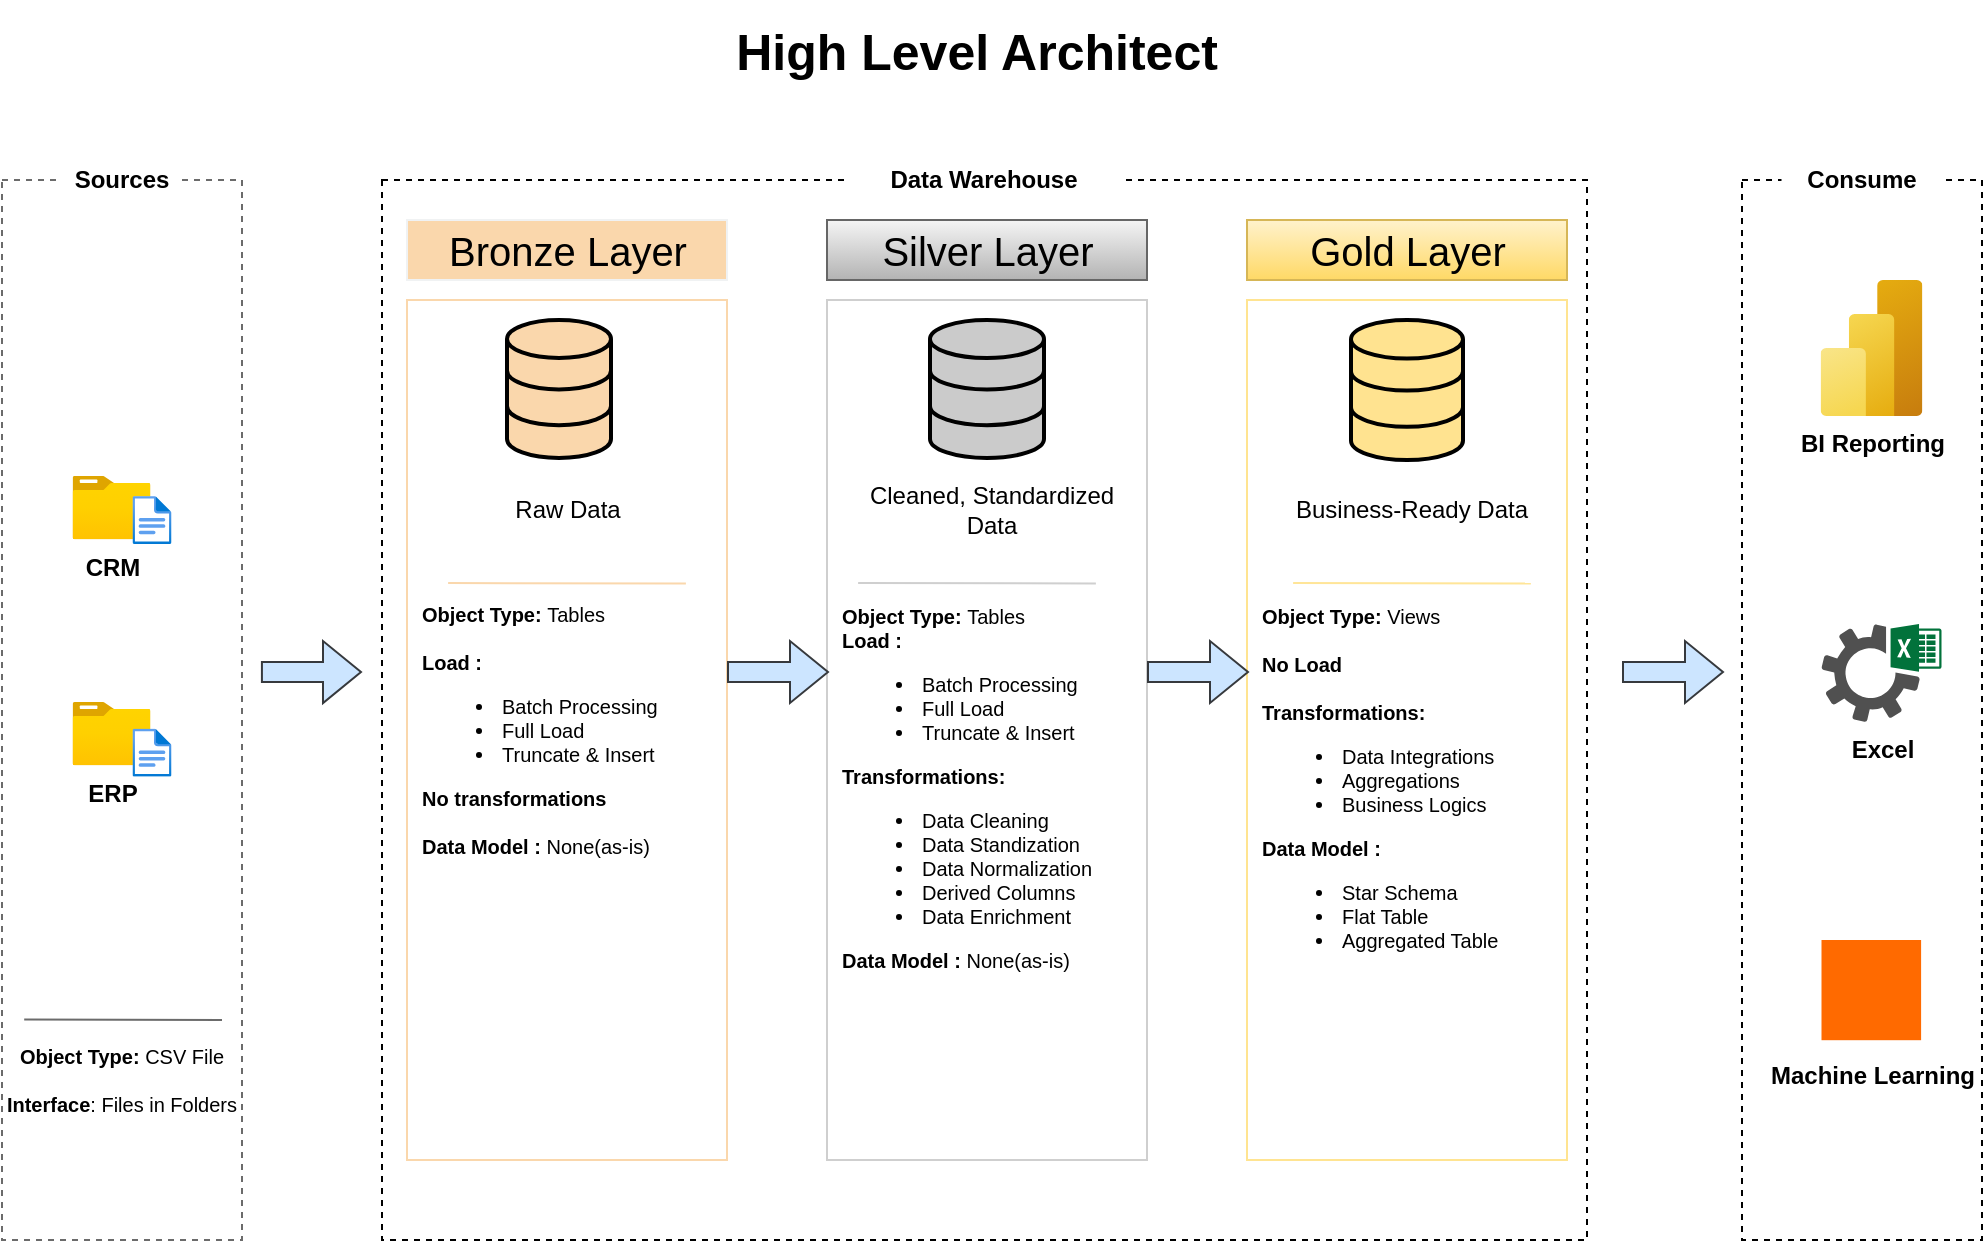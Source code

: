 <mxfile version="26.2.2">
  <diagram name="Page-1" id="ZVw1FJlZxMxKDDlXF-1e">
    <mxGraphModel dx="1866" dy="597" grid="1" gridSize="10" guides="1" tooltips="1" connect="1" arrows="1" fold="1" page="1" pageScale="1" pageWidth="850" pageHeight="1100" math="0" shadow="0">
      <root>
        <mxCell id="0" />
        <mxCell id="1" parent="0" />
        <mxCell id="Yu8lnCaHZ4QMnYBDLK0b-1" value="" style="rounded=0;whiteSpace=wrap;html=1;dashed=1;fillColor=none;labelBackgroundColor=none;strokeColor=light-dark(#6b6b6b, #ededed);" parent="1" vertex="1">
          <mxGeometry x="-840" y="90" width="120" height="530" as="geometry" />
        </mxCell>
        <mxCell id="Yu8lnCaHZ4QMnYBDLK0b-2" value="&lt;b&gt;&lt;font&gt;High Level Architect&amp;nbsp;&lt;/font&gt;&lt;/b&gt;" style="text;html=1;align=center;verticalAlign=middle;whiteSpace=wrap;rounded=0;labelBackgroundColor=none;fontSize=25;" parent="1" vertex="1">
          <mxGeometry x="-493.75" width="290" height="50" as="geometry" />
        </mxCell>
        <mxCell id="Yu8lnCaHZ4QMnYBDLK0b-3" value="&lt;b&gt;Sources&lt;/b&gt;" style="rounded=0;whiteSpace=wrap;html=1;strokeColor=none;labelBackgroundColor=none;" parent="1" vertex="1">
          <mxGeometry x="-810" y="80" width="60" height="20" as="geometry" />
        </mxCell>
        <mxCell id="Yu8lnCaHZ4QMnYBDLK0b-5" value="" style="rounded=0;whiteSpace=wrap;html=1;dashed=1;fillColor=none;labelBackgroundColor=none;" parent="1" vertex="1">
          <mxGeometry x="-650" y="90" width="602.5" height="530" as="geometry" />
        </mxCell>
        <mxCell id="Yu8lnCaHZ4QMnYBDLK0b-7" value="&lt;b&gt;Data Warehouse&lt;/b&gt;" style="rounded=0;whiteSpace=wrap;html=1;strokeColor=none;labelBackgroundColor=none;" parent="1" vertex="1">
          <mxGeometry x="-418.75" y="80" width="140" height="20" as="geometry" />
        </mxCell>
        <mxCell id="1PUv7_I59I0kOnbkevjs-3" value="" style="rounded=0;whiteSpace=wrap;html=1;dashed=1;fillColor=none;labelBackgroundColor=none;" parent="1" vertex="1">
          <mxGeometry x="30" y="90" width="120" height="530" as="geometry" />
        </mxCell>
        <mxCell id="1PUv7_I59I0kOnbkevjs-4" value="&lt;b&gt;Consume&lt;/b&gt;" style="rounded=0;whiteSpace=wrap;html=1;strokeColor=none;labelBackgroundColor=none;" parent="1" vertex="1">
          <mxGeometry x="49.75" y="80" width="80" height="20" as="geometry" />
        </mxCell>
        <mxCell id="1PUv7_I59I0kOnbkevjs-5" value="Bronze Layer" style="rounded=0;whiteSpace=wrap;html=1;labelBorderColor=none;fillColor=#fad7ac;strokeColor=light-dark(#f0f2f3, #32a0ff);fontSize=20;fontStyle=0" parent="1" vertex="1">
          <mxGeometry x="-637.5" y="110" width="160" height="30" as="geometry" />
        </mxCell>
        <mxCell id="1PUv7_I59I0kOnbkevjs-6" value="Bronze Layer" style="rounded=0;whiteSpace=wrap;html=1;labelBorderColor=none;fillColor=none;strokeColor=light-dark(#fad7ac, #c98531);fontSize=20;fontStyle=0;fontColor=none;noLabel=1;" parent="1" vertex="1">
          <mxGeometry x="-637.5" y="150" width="160" height="430" as="geometry" />
        </mxCell>
        <mxCell id="1PUv7_I59I0kOnbkevjs-7" value="Silver Layer" style="rounded=0;whiteSpace=wrap;html=1;labelBorderColor=none;fillColor=#f5f5f5;strokeColor=#666666;fontSize=20;fontStyle=0;gradientColor=#b3b3b3;" parent="1" vertex="1">
          <mxGeometry x="-427.5" y="110" width="160" height="30" as="geometry" />
        </mxCell>
        <mxCell id="1PUv7_I59I0kOnbkevjs-8" value="Bronze Layer" style="rounded=0;whiteSpace=wrap;html=1;labelBorderColor=none;fillColor=none;strokeColor=light-dark(#cfcfcf, #c98531);fontSize=20;fontStyle=0;fontColor=none;noLabel=1;" parent="1" vertex="1">
          <mxGeometry x="-427.5" y="150" width="160" height="430" as="geometry" />
        </mxCell>
        <mxCell id="1PUv7_I59I0kOnbkevjs-9" value="Gold Layer" style="rounded=0;whiteSpace=wrap;html=1;labelBorderColor=none;fillColor=#fff2cc;strokeColor=#d6b656;fontSize=20;fontStyle=0;gradientColor=#ffd966;" parent="1" vertex="1">
          <mxGeometry x="-217.5" y="110" width="160" height="30" as="geometry" />
        </mxCell>
        <mxCell id="1PUv7_I59I0kOnbkevjs-10" value="Bronze Layer" style="rounded=0;whiteSpace=wrap;html=1;labelBorderColor=none;fillColor=none;strokeColor=light-dark(#ffe491, #c98531);fontSize=20;fontStyle=0;fontColor=none;noLabel=1;" parent="1" vertex="1">
          <mxGeometry x="-217.5" y="150" width="160" height="430" as="geometry" />
        </mxCell>
        <mxCell id="1PUv7_I59I0kOnbkevjs-11" value="&lt;b&gt;CRM&lt;/b&gt;" style="image;aspect=fixed;html=1;points=[];align=center;fontSize=12;image=img/lib/azure2/general/Folder_Blank.svg;" parent="1" vertex="1">
          <mxGeometry x="-804.75" y="237.99" width="39" height="31.65" as="geometry" />
        </mxCell>
        <mxCell id="1PUv7_I59I0kOnbkevjs-12" value="" style="image;aspect=fixed;html=1;points=[];align=center;fontSize=12;image=img/lib/azure2/general/File.svg;" parent="1" vertex="1">
          <mxGeometry x="-774.75" y="247.99" width="19.5" height="24.03" as="geometry" />
        </mxCell>
        <mxCell id="1PUv7_I59I0kOnbkevjs-14" value="&lt;b&gt;ERP&lt;/b&gt;" style="image;aspect=fixed;html=1;points=[];align=center;fontSize=12;image=img/lib/azure2/general/Folder_Blank.svg;" parent="1" vertex="1">
          <mxGeometry x="-804.75" y="351" width="39" height="31.65" as="geometry" />
        </mxCell>
        <mxCell id="1PUv7_I59I0kOnbkevjs-15" value="" style="image;aspect=fixed;html=1;points=[];align=center;fontSize=12;image=img/lib/azure2/general/File.svg;" parent="1" vertex="1">
          <mxGeometry x="-774.75" y="364.31" width="19.5" height="24.03" as="geometry" />
        </mxCell>
        <mxCell id="1PUv7_I59I0kOnbkevjs-16" value="" style="endArrow=none;html=1;rounded=0;exitX=0.167;exitY=0.792;exitDx=0;exitDy=0;exitPerimeter=0;strokeColor=light-dark(#6b6b6b, #ededed);" parent="1" edge="1">
          <mxGeometry width="50" height="50" relative="1" as="geometry">
            <mxPoint x="-828.9" y="509.76" as="sourcePoint" />
            <mxPoint x="-730" y="510" as="targetPoint" />
          </mxGeometry>
        </mxCell>
        <mxCell id="1PUv7_I59I0kOnbkevjs-17" value="&lt;b&gt;Object Type:&amp;nbsp;&lt;/b&gt;CSV File&lt;div&gt;&lt;br&gt;&lt;/div&gt;&lt;div&gt;&lt;b&gt;Interface&lt;/b&gt;: Files in Folders&lt;/div&gt;" style="text;html=1;align=center;verticalAlign=middle;whiteSpace=wrap;rounded=0;fontSize=10;" parent="1" vertex="1">
          <mxGeometry x="-840" y="520" width="120" height="40" as="geometry" />
        </mxCell>
        <mxCell id="1PUv7_I59I0kOnbkevjs-19" value="" style="html=1;verticalLabelPosition=bottom;align=center;labelBackgroundColor=#ffffff;verticalAlign=top;strokeWidth=2;strokeColor=light-dark(#000000,#424242);shadow=0;dashed=0;shape=mxgraph.ios7.icons.data;fillColor=light-dark(#fad7ac, #ededed);" parent="1" vertex="1">
          <mxGeometry x="-587.5" y="160" width="52" height="69" as="geometry" />
        </mxCell>
        <mxCell id="1PUv7_I59I0kOnbkevjs-20" value="" style="html=1;verticalLabelPosition=bottom;align=center;labelBackgroundColor=#ffffff;verticalAlign=top;strokeWidth=2;strokeColor=light-dark(#000000,#424242);shadow=0;dashed=0;shape=mxgraph.ios7.icons.data;fillColor=light-dark(#ffe390, #ededed);" parent="1" vertex="1">
          <mxGeometry x="-165.5" y="160" width="56" height="70" as="geometry" />
        </mxCell>
        <mxCell id="1PUv7_I59I0kOnbkevjs-21" value="" style="html=1;verticalLabelPosition=bottom;align=center;labelBackgroundColor=#ffffff;verticalAlign=top;strokeWidth=2;strokeColor=light-dark(#000000,#424242);shadow=0;dashed=0;shape=mxgraph.ios7.icons.data;fillColor=light-dark(#cbcbcb, #ededed);" parent="1" vertex="1">
          <mxGeometry x="-376" y="160" width="57" height="69" as="geometry" />
        </mxCell>
        <mxCell id="1PUv7_I59I0kOnbkevjs-23" value="" style="shape=flexArrow;endArrow=classic;html=1;rounded=0;entryX=0.001;entryY=0.434;entryDx=0;entryDy=0;entryPerimeter=0;fillColor=#cce5ff;strokeColor=#36393d;" parent="1" edge="1">
          <mxGeometry width="50" height="50" relative="1" as="geometry">
            <mxPoint x="-710.54" y="336" as="sourcePoint" />
            <mxPoint x="-660" y="336.02" as="targetPoint" />
          </mxGeometry>
        </mxCell>
        <mxCell id="1PUv7_I59I0kOnbkevjs-26" value="" style="shape=flexArrow;endArrow=classic;html=1;rounded=0;entryX=0.001;entryY=0.434;entryDx=0;entryDy=0;entryPerimeter=0;fillColor=#cce5ff;strokeColor=#36393d;" parent="1" edge="1">
          <mxGeometry width="50" height="50" relative="1" as="geometry">
            <mxPoint x="-267.5" y="336" as="sourcePoint" />
            <mxPoint x="-216.5" y="336" as="targetPoint" />
          </mxGeometry>
        </mxCell>
        <mxCell id="1PUv7_I59I0kOnbkevjs-27" value="" style="shape=flexArrow;endArrow=classic;html=1;rounded=0;entryX=0.001;entryY=0.434;entryDx=0;entryDy=0;entryPerimeter=0;fillColor=#cce5ff;strokeColor=#36393d;" parent="1" edge="1">
          <mxGeometry width="50" height="50" relative="1" as="geometry">
            <mxPoint x="-477.5" y="336" as="sourcePoint" />
            <mxPoint x="-426.5" y="336" as="targetPoint" />
          </mxGeometry>
        </mxCell>
        <mxCell id="1PUv7_I59I0kOnbkevjs-28" value="Raw Data" style="text;html=1;align=center;verticalAlign=middle;whiteSpace=wrap;rounded=0;" parent="1" vertex="1">
          <mxGeometry x="-587.5" y="240" width="60" height="30" as="geometry" />
        </mxCell>
        <mxCell id="1PUv7_I59I0kOnbkevjs-29" value="Cleaned, Standardized Data" style="text;html=1;align=center;verticalAlign=middle;whiteSpace=wrap;rounded=0;" parent="1" vertex="1">
          <mxGeometry x="-410" y="240" width="130" height="30" as="geometry" />
        </mxCell>
        <mxCell id="1PUv7_I59I0kOnbkevjs-30" value="Business-Ready Data" style="text;html=1;align=center;verticalAlign=middle;whiteSpace=wrap;rounded=0;" parent="1" vertex="1">
          <mxGeometry x="-200" y="240" width="130" height="30" as="geometry" />
        </mxCell>
        <mxCell id="1PUv7_I59I0kOnbkevjs-31" value="" style="endArrow=none;html=1;rounded=0;exitX=0.125;exitY=0.535;exitDx=0;exitDy=0;exitPerimeter=0;strokeColor=light-dark(#fad7ac, #ededed);" parent="1" edge="1">
          <mxGeometry width="50" height="50" relative="1" as="geometry">
            <mxPoint x="-616.95" y="291.52" as="sourcePoint" />
            <mxPoint x="-498.05" y="291.71" as="targetPoint" />
          </mxGeometry>
        </mxCell>
        <mxCell id="1PUv7_I59I0kOnbkevjs-32" value="" style="endArrow=none;html=1;rounded=0;exitX=0.125;exitY=0.535;exitDx=0;exitDy=0;exitPerimeter=0;strokeColor=light-dark(#cfcfcf, #ededed);" parent="1" edge="1">
          <mxGeometry width="50" height="50" relative="1" as="geometry">
            <mxPoint x="-411.95" y="291.51" as="sourcePoint" />
            <mxPoint x="-293.05" y="291.75" as="targetPoint" />
          </mxGeometry>
        </mxCell>
        <mxCell id="1PUv7_I59I0kOnbkevjs-33" value="" style="endArrow=none;html=1;rounded=0;exitX=0.125;exitY=0.535;exitDx=0;exitDy=0;exitPerimeter=0;strokeColor=light-dark(#ffe598, #ededed);" parent="1" edge="1">
          <mxGeometry width="50" height="50" relative="1" as="geometry">
            <mxPoint x="-194.45" y="291.51" as="sourcePoint" />
            <mxPoint x="-75.55" y="291.75" as="targetPoint" />
          </mxGeometry>
        </mxCell>
        <mxCell id="1PUv7_I59I0kOnbkevjs-34" value="&lt;b&gt;Object Type: &lt;/b&gt;Tables&lt;div&gt;&lt;br&gt;&lt;div&gt;&lt;div&gt;&lt;b style=&quot;background-color: transparent; color: light-dark(rgb(0, 0, 0), rgb(255, 255, 255));&quot;&gt;Load :&lt;/b&gt;&lt;/div&gt;&lt;div&gt;&lt;ul&gt;&lt;li&gt;Batch Processing&lt;/li&gt;&lt;li&gt;Full Load&lt;/li&gt;&lt;li&gt;Truncate &amp;amp; Insert&lt;/li&gt;&lt;/ul&gt;&lt;div&gt;&lt;b&gt;No transformations&lt;/b&gt;&lt;/div&gt;&lt;/div&gt;&lt;div&gt;&lt;b&gt;&lt;br&gt;&lt;/b&gt;&lt;/div&gt;&lt;div&gt;&lt;b style=&quot;background-color: transparent; color: light-dark(rgb(0, 0, 0), rgb(255, 255, 255));&quot;&gt;Data Model :&lt;/b&gt;&lt;span style=&quot;background-color: transparent; color: light-dark(rgb(0, 0, 0), rgb(255, 255, 255));&quot;&gt; None(as-is)&lt;/span&gt;&lt;/div&gt;&lt;/div&gt;&lt;/div&gt;" style="text;html=1;align=left;verticalAlign=middle;whiteSpace=wrap;rounded=0;fontSize=10;" parent="1" vertex="1">
          <mxGeometry x="-632.5" y="299.33" width="150" height="131.34" as="geometry" />
        </mxCell>
        <mxCell id="1PUv7_I59I0kOnbkevjs-35" value="&lt;b&gt;Object Type: &lt;/b&gt;Tables&lt;div&gt;&lt;b&gt;Load :&lt;/b&gt;&lt;/div&gt;&lt;div&gt;&lt;ul&gt;&lt;li&gt;Batch Processing&lt;/li&gt;&lt;li&gt;Full Load&lt;/li&gt;&lt;li&gt;Truncate &amp;amp; Insert&lt;/li&gt;&lt;/ul&gt;&lt;div&gt;&lt;b&gt;Transformations:&lt;/b&gt;&lt;/div&gt;&lt;/div&gt;&lt;div&gt;&lt;ul&gt;&lt;li&gt;Data Cleaning&lt;/li&gt;&lt;li&gt;Data Standization&lt;/li&gt;&lt;li&gt;Data Normalization&lt;/li&gt;&lt;li&gt;Derived Columns&lt;/li&gt;&lt;li&gt;Data Enrichment&lt;/li&gt;&lt;/ul&gt;&lt;/div&gt;&lt;div&gt;&lt;b style=&quot;background-color: transparent; color: light-dark(rgb(0, 0, 0), rgb(255, 255, 255));&quot;&gt;Data Model :&lt;/b&gt;&lt;span style=&quot;background-color: transparent; color: light-dark(rgb(0, 0, 0), rgb(255, 255, 255));&quot;&gt; None(as-is)&lt;/span&gt;&lt;/div&gt;" style="text;html=1;align=left;verticalAlign=middle;whiteSpace=wrap;rounded=0;fontSize=10;" parent="1" vertex="1">
          <mxGeometry x="-422.5" y="299.33" width="155" height="190" as="geometry" />
        </mxCell>
        <mxCell id="1PUv7_I59I0kOnbkevjs-36" value="&lt;b&gt;Object Type: &lt;/b&gt;Views&lt;div&gt;&lt;b&gt;&lt;br&gt;&lt;/b&gt;&lt;/div&gt;&lt;div&gt;&lt;b&gt;No Load&lt;/b&gt;&lt;/div&gt;&lt;div&gt;&lt;b&gt;&lt;br&gt;&lt;/b&gt;&lt;div&gt;&lt;div&gt;&lt;b&gt;Transformations:&lt;/b&gt;&lt;/div&gt;&lt;/div&gt;&lt;div&gt;&lt;ul&gt;&lt;li&gt;Data Integrations&lt;/li&gt;&lt;li&gt;&lt;span style=&quot;background-color: transparent; color: light-dark(rgb(0, 0, 0), rgb(255, 255, 255));&quot;&gt;Aggregations&lt;/span&gt;&lt;/li&gt;&lt;li&gt;&lt;span style=&quot;background-color: transparent; color: light-dark(rgb(0, 0, 0), rgb(255, 255, 255));&quot;&gt;Business Logics&lt;/span&gt;&lt;/li&gt;&lt;/ul&gt;&lt;b style=&quot;background-color: transparent; color: light-dark(rgb(0, 0, 0), rgb(255, 255, 255));&quot;&gt;Data Model :&lt;/b&gt;&lt;span style=&quot;background-color: transparent; color: light-dark(rgb(0, 0, 0), rgb(255, 255, 255));&quot;&gt;&amp;nbsp;&lt;/span&gt;&lt;/div&gt;&lt;/div&gt;&lt;div&gt;&lt;ul&gt;&lt;li&gt;&lt;span style=&quot;background-color: transparent; color: light-dark(rgb(0, 0, 0), rgb(255, 255, 255));&quot;&gt;Star Schema&lt;/span&gt;&lt;/li&gt;&lt;li&gt;&lt;span style=&quot;background-color: transparent; color: light-dark(rgb(0, 0, 0), rgb(255, 255, 255));&quot;&gt;Flat Table&lt;/span&gt;&lt;/li&gt;&lt;li&gt;&lt;span style=&quot;background-color: transparent; color: light-dark(rgb(0, 0, 0), rgb(255, 255, 255));&quot;&gt;Aggregated Table&lt;/span&gt;&lt;/li&gt;&lt;/ul&gt;&lt;/div&gt;" style="text;html=1;align=left;verticalAlign=middle;whiteSpace=wrap;rounded=0;fontSize=10;" parent="1" vertex="1">
          <mxGeometry x="-212.5" y="299.33" width="155" height="190" as="geometry" />
        </mxCell>
        <mxCell id="1PUv7_I59I0kOnbkevjs-40" value="&lt;b&gt;BI Reporting&lt;/b&gt;" style="image;aspect=fixed;html=1;points=[];align=center;fontSize=12;image=img/lib/azure2/analytics/Power_BI_Embedded.svg;" parent="1" vertex="1">
          <mxGeometry x="69.25" y="140" width="51" height="68" as="geometry" />
        </mxCell>
        <mxCell id="1PUv7_I59I0kOnbkevjs-42" value="&lt;div&gt;&lt;span style=&quot;background-color: transparent; color: light-dark(rgb(0, 0, 0), rgb(255, 255, 255));&quot;&gt;&lt;b&gt;Excel&lt;/b&gt;&lt;/span&gt;&lt;/div&gt;" style="sketch=0;pointerEvents=1;shadow=0;dashed=0;html=1;strokeColor=none;fillColor=#505050;labelPosition=center;verticalLabelPosition=bottom;verticalAlign=top;outlineConnect=0;align=center;shape=mxgraph.office.services.excel_services;" parent="1" vertex="1">
          <mxGeometry x="69.75" y="312" width="60" height="49" as="geometry" />
        </mxCell>
        <mxCell id="1PUv7_I59I0kOnbkevjs-43" value="&lt;div&gt;&lt;br&gt;&lt;/div&gt;&lt;div&gt;&lt;br&gt;&lt;/div&gt;&lt;div&gt;&lt;br&gt;&lt;/div&gt;&lt;div&gt;&lt;br&gt;&lt;/div&gt;&lt;div&gt;&lt;br&gt;&lt;/div&gt;&lt;div&gt;&lt;br&gt;&lt;/div&gt;&lt;b&gt;Machine Learning&lt;/b&gt;" style="points=[];aspect=fixed;html=1;align=center;shadow=0;dashed=0;fillColor=#FF6A00;strokeColor=none;shape=mxgraph.alibaba_cloud.machine_learning;" parent="1" vertex="1">
          <mxGeometry x="69.75" y="470" width="49.8" height="50.1" as="geometry" />
        </mxCell>
        <mxCell id="XAOMRcPCSdR6d4-hSIPE-3" value="" style="shape=flexArrow;endArrow=classic;html=1;rounded=0;entryX=0.001;entryY=0.434;entryDx=0;entryDy=0;entryPerimeter=0;fillColor=#cce5ff;strokeColor=#36393d;" edge="1" parent="1">
          <mxGeometry width="50" height="50" relative="1" as="geometry">
            <mxPoint x="-30" y="336" as="sourcePoint" />
            <mxPoint x="21" y="336" as="targetPoint" />
          </mxGeometry>
        </mxCell>
      </root>
    </mxGraphModel>
  </diagram>
</mxfile>
